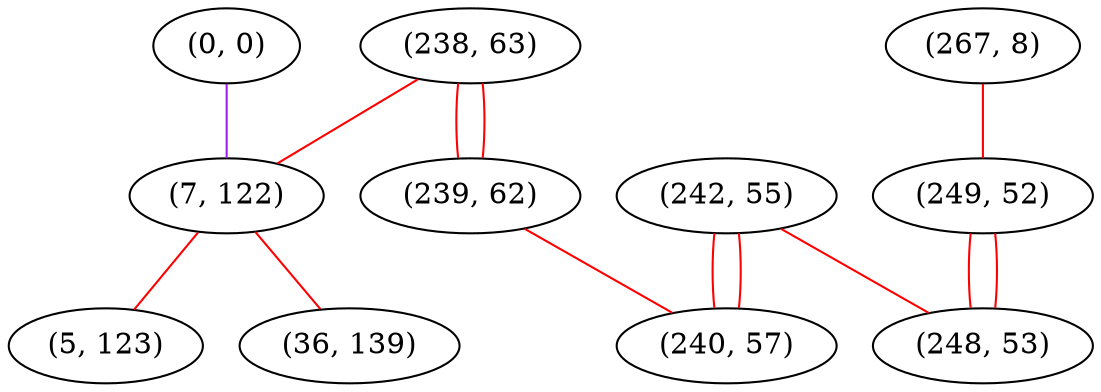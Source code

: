 graph "" {
"(242, 55)";
"(0, 0)";
"(238, 63)";
"(7, 122)";
"(267, 8)";
"(239, 62)";
"(249, 52)";
"(5, 123)";
"(240, 57)";
"(248, 53)";
"(36, 139)";
"(242, 55)" -- "(240, 57)"  [color=red, key=0, weight=1];
"(242, 55)" -- "(240, 57)"  [color=red, key=1, weight=1];
"(242, 55)" -- "(248, 53)"  [color=red, key=0, weight=1];
"(0, 0)" -- "(7, 122)"  [color=purple, key=0, weight=4];
"(238, 63)" -- "(239, 62)"  [color=red, key=0, weight=1];
"(238, 63)" -- "(239, 62)"  [color=red, key=1, weight=1];
"(238, 63)" -- "(7, 122)"  [color=red, key=0, weight=1];
"(7, 122)" -- "(36, 139)"  [color=red, key=0, weight=1];
"(7, 122)" -- "(5, 123)"  [color=red, key=0, weight=1];
"(267, 8)" -- "(249, 52)"  [color=red, key=0, weight=1];
"(239, 62)" -- "(240, 57)"  [color=red, key=0, weight=1];
"(249, 52)" -- "(248, 53)"  [color=red, key=0, weight=1];
"(249, 52)" -- "(248, 53)"  [color=red, key=1, weight=1];
}
